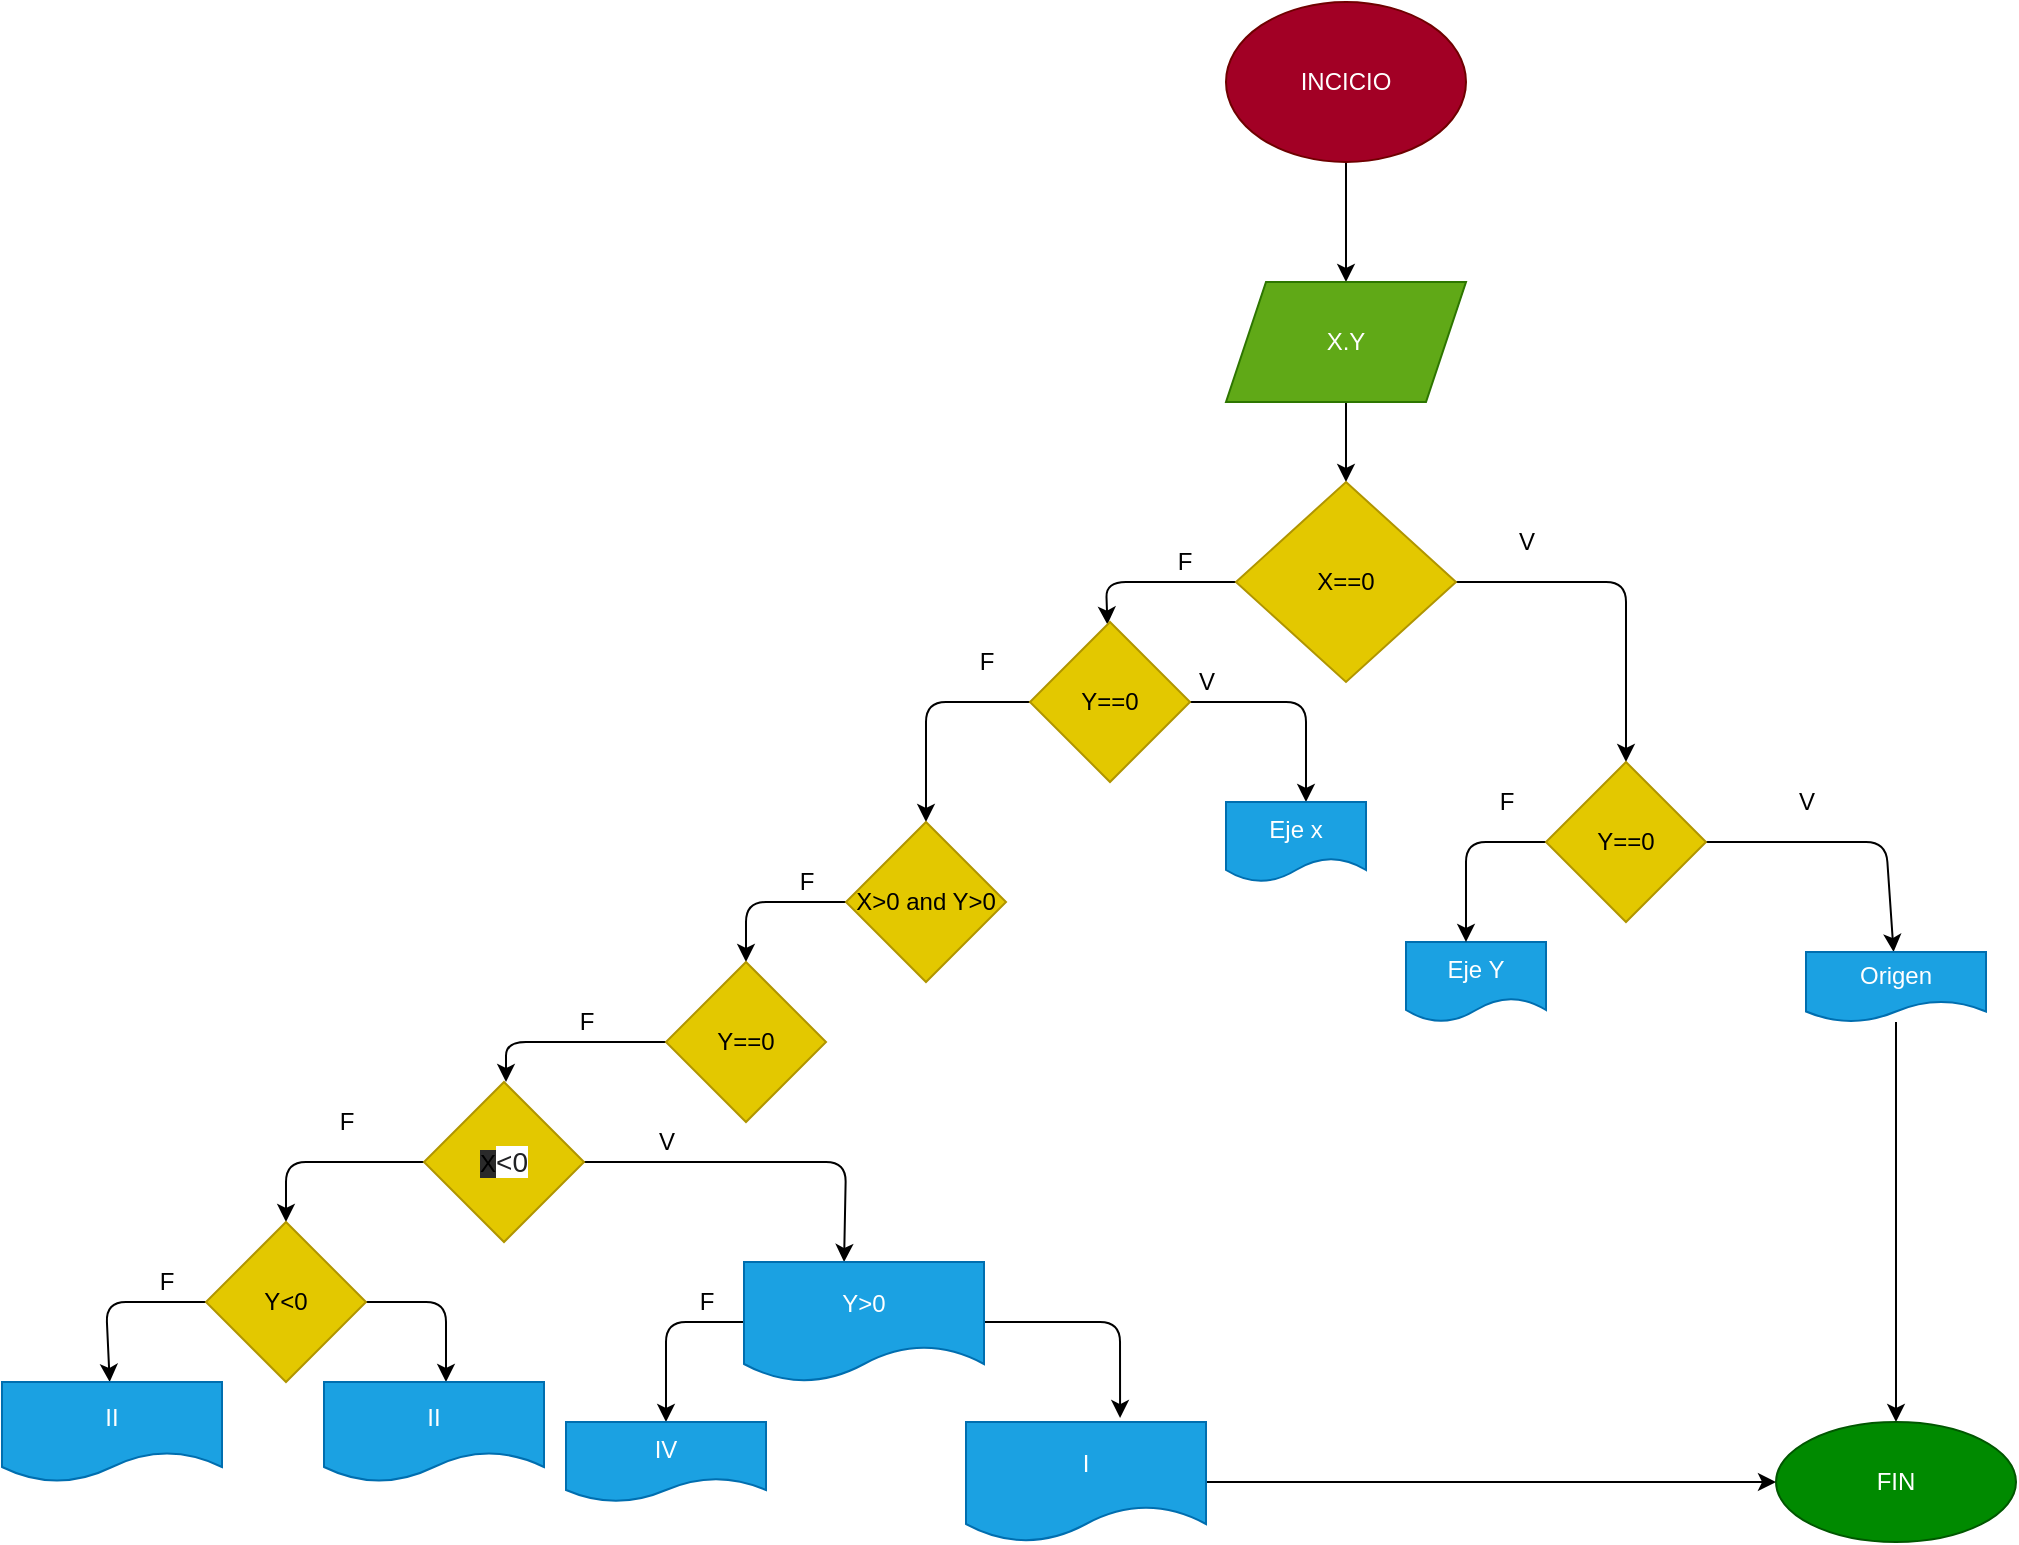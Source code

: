 <mxfile>
    <diagram id="JaQwTwmNHBsB2n1Ymj01" name="Página-1">
        <mxGraphModel dx="1391" dy="409" grid="1" gridSize="10" guides="1" tooltips="1" connect="1" arrows="1" fold="1" page="1" pageScale="1" pageWidth="827" pageHeight="1169" math="0" shadow="0">
            <root>
                <mxCell id="0"/>
                <mxCell id="1" parent="0"/>
                <mxCell id="4" value="" style="edgeStyle=none;html=1;" edge="1" parent="1" source="2" target="3">
                    <mxGeometry relative="1" as="geometry"/>
                </mxCell>
                <mxCell id="2" value="INCICIO" style="ellipse;whiteSpace=wrap;html=1;fillColor=#a20025;fontColor=#ffffff;strokeColor=#6F0000;" vertex="1" parent="1">
                    <mxGeometry x="200" y="70" width="120" height="80" as="geometry"/>
                </mxCell>
                <mxCell id="6" value="" style="edgeStyle=none;html=1;" edge="1" parent="1" source="3" target="5">
                    <mxGeometry relative="1" as="geometry"/>
                </mxCell>
                <mxCell id="3" value="X.Y" style="shape=parallelogram;perimeter=parallelogramPerimeter;whiteSpace=wrap;html=1;fixedSize=1;fillColor=#60a917;fontColor=#ffffff;strokeColor=#2D7600;" vertex="1" parent="1">
                    <mxGeometry x="200" y="210" width="120" height="60" as="geometry"/>
                </mxCell>
                <mxCell id="8" value="" style="edgeStyle=none;html=1;" edge="1" parent="1" source="5" target="7">
                    <mxGeometry relative="1" as="geometry">
                        <mxPoint x="110" y="390" as="targetPoint"/>
                        <Array as="points">
                            <mxPoint x="140" y="360"/>
                        </Array>
                    </mxGeometry>
                </mxCell>
                <mxCell id="11" value="" style="edgeStyle=none;html=1;" edge="1" parent="1" source="5">
                    <mxGeometry relative="1" as="geometry">
                        <mxPoint x="400" y="450" as="targetPoint"/>
                        <Array as="points">
                            <mxPoint x="400" y="360"/>
                            <mxPoint x="400" y="410"/>
                        </Array>
                    </mxGeometry>
                </mxCell>
                <mxCell id="5" value="X==0" style="rhombus;whiteSpace=wrap;html=1;fillColor=#e3c800;fontColor=#000000;strokeColor=#B09500;" vertex="1" parent="1">
                    <mxGeometry x="205" y="310" width="110" height="100" as="geometry"/>
                </mxCell>
                <mxCell id="15" value="" style="edgeStyle=none;html=1;" edge="1" parent="1" source="7">
                    <mxGeometry relative="1" as="geometry">
                        <mxPoint x="240" y="470" as="targetPoint"/>
                        <Array as="points">
                            <mxPoint x="240" y="420"/>
                        </Array>
                    </mxGeometry>
                </mxCell>
                <mxCell id="25" value="" style="edgeStyle=none;html=1;" edge="1" parent="1" source="7">
                    <mxGeometry relative="1" as="geometry">
                        <mxPoint x="50" y="480" as="targetPoint"/>
                        <Array as="points">
                            <mxPoint x="50" y="420"/>
                        </Array>
                    </mxGeometry>
                </mxCell>
                <mxCell id="7" value="Y==0" style="rhombus;whiteSpace=wrap;html=1;fillColor=#e3c800;fontColor=#000000;strokeColor=#B09500;" vertex="1" parent="1">
                    <mxGeometry x="102" y="380" width="80" height="80" as="geometry"/>
                </mxCell>
                <mxCell id="9" value="F" style="text;html=1;align=center;verticalAlign=middle;resizable=0;points=[];autosize=1;strokeColor=none;fillColor=none;" vertex="1" parent="1">
                    <mxGeometry x="169" y="340" width="20" height="20" as="geometry"/>
                </mxCell>
                <mxCell id="12" value="V" style="text;html=1;align=center;verticalAlign=middle;resizable=0;points=[];autosize=1;strokeColor=none;fillColor=none;" vertex="1" parent="1">
                    <mxGeometry x="340" y="330" width="20" height="20" as="geometry"/>
                </mxCell>
                <mxCell id="16" value="V" style="text;html=1;align=center;verticalAlign=middle;resizable=0;points=[];autosize=1;strokeColor=none;fillColor=none;" vertex="1" parent="1">
                    <mxGeometry x="180" y="400" width="20" height="20" as="geometry"/>
                </mxCell>
                <mxCell id="19" value="Eje x" style="shape=document;whiteSpace=wrap;html=1;boundedLbl=1;fillColor=#1ba1e2;fontColor=#ffffff;strokeColor=#006EAF;" vertex="1" parent="1">
                    <mxGeometry x="200" y="470" width="70" height="40" as="geometry"/>
                </mxCell>
                <mxCell id="20" value="Eje Y" style="shape=document;whiteSpace=wrap;html=1;boundedLbl=1;fillColor=#1ba1e2;fontColor=#ffffff;strokeColor=#006EAF;" vertex="1" parent="1">
                    <mxGeometry x="290" y="540" width="70" height="40" as="geometry"/>
                </mxCell>
                <mxCell id="26" value="F" style="text;html=1;align=center;verticalAlign=middle;resizable=0;points=[];autosize=1;strokeColor=none;fillColor=none;" vertex="1" parent="1">
                    <mxGeometry x="70" y="390" width="20" height="20" as="geometry"/>
                </mxCell>
                <mxCell id="28" style="edgeStyle=none;html=1;" edge="1" parent="1" source="27">
                    <mxGeometry relative="1" as="geometry">
                        <mxPoint x="-40" y="550" as="targetPoint"/>
                        <Array as="points">
                            <mxPoint x="-40" y="520"/>
                            <mxPoint x="-40" y="540"/>
                            <mxPoint x="-40" y="530"/>
                        </Array>
                    </mxGeometry>
                </mxCell>
                <mxCell id="27" value="X&amp;gt;0 and Y&amp;gt;0" style="rhombus;whiteSpace=wrap;html=1;fillColor=#e3c800;fontColor=#000000;strokeColor=#B09500;" vertex="1" parent="1">
                    <mxGeometry x="10" y="480" width="80" height="80" as="geometry"/>
                </mxCell>
                <mxCell id="31" style="edgeStyle=none;html=1;" edge="1" parent="1" source="29">
                    <mxGeometry relative="1" as="geometry">
                        <mxPoint x="-160" y="610" as="targetPoint"/>
                        <Array as="points">
                            <mxPoint x="-160" y="590"/>
                        </Array>
                    </mxGeometry>
                </mxCell>
                <mxCell id="29" value="Y==0" style="rhombus;whiteSpace=wrap;html=1;fillColor=#e3c800;fontColor=#000000;strokeColor=#B09500;" vertex="1" parent="1">
                    <mxGeometry x="-80" y="550" width="80" height="80" as="geometry"/>
                </mxCell>
                <mxCell id="30" value="F" style="text;html=1;align=center;verticalAlign=middle;resizable=0;points=[];autosize=1;strokeColor=none;fillColor=none;" vertex="1" parent="1">
                    <mxGeometry x="-20" y="500" width="20" height="20" as="geometry"/>
                </mxCell>
                <mxCell id="32" value="F" style="text;html=1;align=center;verticalAlign=middle;resizable=0;points=[];autosize=1;strokeColor=none;fillColor=none;" vertex="1" parent="1">
                    <mxGeometry x="-130" y="570" width="20" height="20" as="geometry"/>
                </mxCell>
                <mxCell id="37" value="" style="edgeStyle=none;html=1;entryX=0.417;entryY=0;entryDx=0;entryDy=0;entryPerimeter=0;" edge="1" parent="1" source="33" target="39">
                    <mxGeometry relative="1" as="geometry">
                        <mxPoint x="10" y="690" as="targetPoint"/>
                        <Array as="points">
                            <mxPoint x="-40" y="650"/>
                            <mxPoint x="10" y="650"/>
                        </Array>
                    </mxGeometry>
                </mxCell>
                <mxCell id="41" value="" style="edgeStyle=none;html=1;" edge="1" parent="1" source="33">
                    <mxGeometry relative="1" as="geometry">
                        <mxPoint x="-270" y="680" as="targetPoint"/>
                        <Array as="points">
                            <mxPoint x="-270" y="650"/>
                        </Array>
                    </mxGeometry>
                </mxCell>
                <mxCell id="33" value="&lt;div style=&quot;text-align: center&quot;&gt;&lt;span style=&quot;text-align: left ; background-color: rgb(42 , 42 , 42)&quot;&gt;X&lt;/span&gt;&lt;span style=&quot;background-color: rgb(255 , 255 , 255) ; color: rgb(32 , 33 , 36) ; font-family: &amp;#34;arial&amp;#34; , sans-serif ; font-size: 14px ; text-align: left&quot;&gt;&amp;lt;0&lt;/span&gt;&lt;/div&gt;" style="rhombus;whiteSpace=wrap;html=1;fillColor=#e3c800;fontColor=#000000;strokeColor=#B09500;" vertex="1" parent="1">
                    <mxGeometry x="-201" y="610" width="80" height="80" as="geometry"/>
                </mxCell>
                <mxCell id="36" value="F" style="text;html=1;align=center;verticalAlign=middle;resizable=0;points=[];autosize=1;strokeColor=none;fillColor=none;" vertex="1" parent="1">
                    <mxGeometry x="-250" y="620" width="20" height="20" as="geometry"/>
                </mxCell>
                <mxCell id="38" value="V" style="text;html=1;align=center;verticalAlign=middle;resizable=0;points=[];autosize=1;strokeColor=none;fillColor=none;" vertex="1" parent="1">
                    <mxGeometry x="-90" y="630" width="20" height="20" as="geometry"/>
                </mxCell>
                <mxCell id="51" value="" style="edgeStyle=none;html=1;" edge="1" parent="1" source="39" target="50">
                    <mxGeometry relative="1" as="geometry">
                        <Array as="points">
                            <mxPoint x="-80" y="730"/>
                        </Array>
                    </mxGeometry>
                </mxCell>
                <mxCell id="57" value="" style="edgeStyle=none;html=1;entryX=0.642;entryY=-0.033;entryDx=0;entryDy=0;entryPerimeter=0;" edge="1" parent="1" source="39" target="56">
                    <mxGeometry relative="1" as="geometry">
                        <mxPoint x="150" y="720" as="targetPoint"/>
                        <Array as="points">
                            <mxPoint x="147" y="730"/>
                        </Array>
                    </mxGeometry>
                </mxCell>
                <mxCell id="39" value="Y&amp;gt;0" style="shape=document;whiteSpace=wrap;html=1;boundedLbl=1;fillColor=#1ba1e2;fontColor=#ffffff;strokeColor=#006EAF;" vertex="1" parent="1">
                    <mxGeometry x="-41" y="700" width="120" height="60" as="geometry"/>
                </mxCell>
                <mxCell id="46" value="" style="edgeStyle=none;html=1;" edge="1" parent="1" source="44" target="45">
                    <mxGeometry relative="1" as="geometry">
                        <Array as="points">
                            <mxPoint x="-360" y="720"/>
                        </Array>
                    </mxGeometry>
                </mxCell>
                <mxCell id="48" value="" style="edgeStyle=none;html=1;" edge="1" parent="1" source="44">
                    <mxGeometry relative="1" as="geometry">
                        <mxPoint x="-190" y="760" as="targetPoint"/>
                        <Array as="points">
                            <mxPoint x="-190" y="720"/>
                        </Array>
                    </mxGeometry>
                </mxCell>
                <mxCell id="44" value="Y&amp;lt;0" style="rhombus;whiteSpace=wrap;html=1;fillColor=#e3c800;fontColor=#000000;strokeColor=#B09500;" vertex="1" parent="1">
                    <mxGeometry x="-310" y="680" width="80" height="80" as="geometry"/>
                </mxCell>
                <mxCell id="45" value="II" style="shape=document;whiteSpace=wrap;html=1;boundedLbl=1;fillColor=#1ba1e2;fontColor=#ffffff;strokeColor=#006EAF;" vertex="1" parent="1">
                    <mxGeometry x="-412" y="760" width="110" height="50" as="geometry"/>
                </mxCell>
                <mxCell id="47" value="F" style="text;html=1;align=center;verticalAlign=middle;resizable=0;points=[];autosize=1;strokeColor=none;fillColor=none;" vertex="1" parent="1">
                    <mxGeometry x="-340" y="700" width="20" height="20" as="geometry"/>
                </mxCell>
                <mxCell id="49" value="II" style="shape=document;whiteSpace=wrap;html=1;boundedLbl=1;fillColor=#1ba1e2;fontColor=#ffffff;strokeColor=#006EAF;" vertex="1" parent="1">
                    <mxGeometry x="-251" y="760" width="110" height="50" as="geometry"/>
                </mxCell>
                <mxCell id="50" value="IV" style="shape=document;whiteSpace=wrap;html=1;boundedLbl=1;fillColor=#1ba1e2;fontColor=#ffffff;strokeColor=#006EAF;" vertex="1" parent="1">
                    <mxGeometry x="-130" y="780" width="100" height="40" as="geometry"/>
                </mxCell>
                <mxCell id="53" value="F" style="text;html=1;align=center;verticalAlign=middle;resizable=0;points=[];autosize=1;strokeColor=none;fillColor=none;" vertex="1" parent="1">
                    <mxGeometry x="-70" y="710" width="20" height="20" as="geometry"/>
                </mxCell>
                <mxCell id="64" style="edgeStyle=none;html=1;entryX=0;entryY=0.5;entryDx=0;entryDy=0;" edge="1" parent="1" source="56" target="65">
                    <mxGeometry relative="1" as="geometry">
                        <mxPoint x="330" y="810" as="targetPoint"/>
                    </mxGeometry>
                </mxCell>
                <mxCell id="56" value="I" style="shape=document;whiteSpace=wrap;html=1;boundedLbl=1;fillColor=#1ba1e2;fontColor=#ffffff;strokeColor=#006EAF;" vertex="1" parent="1">
                    <mxGeometry x="70" y="780" width="120" height="60" as="geometry"/>
                </mxCell>
                <mxCell id="59" value="" style="edgeStyle=none;html=1;" edge="1" parent="1" source="58">
                    <mxGeometry relative="1" as="geometry">
                        <mxPoint x="320" y="540" as="targetPoint"/>
                        <Array as="points">
                            <mxPoint x="320" y="490"/>
                        </Array>
                    </mxGeometry>
                </mxCell>
                <mxCell id="62" value="" style="edgeStyle=none;html=1;" edge="1" parent="1" source="58" target="61">
                    <mxGeometry relative="1" as="geometry">
                        <Array as="points">
                            <mxPoint x="510" y="490"/>
                            <mxPoint x="490" y="490"/>
                            <mxPoint x="530" y="490"/>
                        </Array>
                    </mxGeometry>
                </mxCell>
                <mxCell id="58" value="Y==0" style="rhombus;whiteSpace=wrap;html=1;fillColor=#e3c800;fontColor=#000000;strokeColor=#B09500;" vertex="1" parent="1">
                    <mxGeometry x="360" y="450" width="80" height="80" as="geometry"/>
                </mxCell>
                <mxCell id="60" value="F" style="text;html=1;align=center;verticalAlign=middle;resizable=0;points=[];autosize=1;strokeColor=none;fillColor=none;" vertex="1" parent="1">
                    <mxGeometry x="330" y="460" width="20" height="20" as="geometry"/>
                </mxCell>
                <mxCell id="66" value="" style="edgeStyle=none;html=1;" edge="1" parent="1" source="61" target="65">
                    <mxGeometry relative="1" as="geometry"/>
                </mxCell>
                <mxCell id="61" value="Origen" style="shape=document;whiteSpace=wrap;html=1;boundedLbl=1;fillColor=#1ba1e2;fontColor=#ffffff;strokeColor=#006EAF;" vertex="1" parent="1">
                    <mxGeometry x="490" y="545" width="90" height="35" as="geometry"/>
                </mxCell>
                <mxCell id="63" value="V" style="text;html=1;align=center;verticalAlign=middle;resizable=0;points=[];autosize=1;strokeColor=none;fillColor=none;" vertex="1" parent="1">
                    <mxGeometry x="480" y="460" width="20" height="20" as="geometry"/>
                </mxCell>
                <mxCell id="65" value="FIN" style="ellipse;whiteSpace=wrap;html=1;fillColor=#008a00;fontColor=#ffffff;strokeColor=#005700;" vertex="1" parent="1">
                    <mxGeometry x="475" y="780" width="120" height="60" as="geometry"/>
                </mxCell>
            </root>
        </mxGraphModel>
    </diagram>
</mxfile>